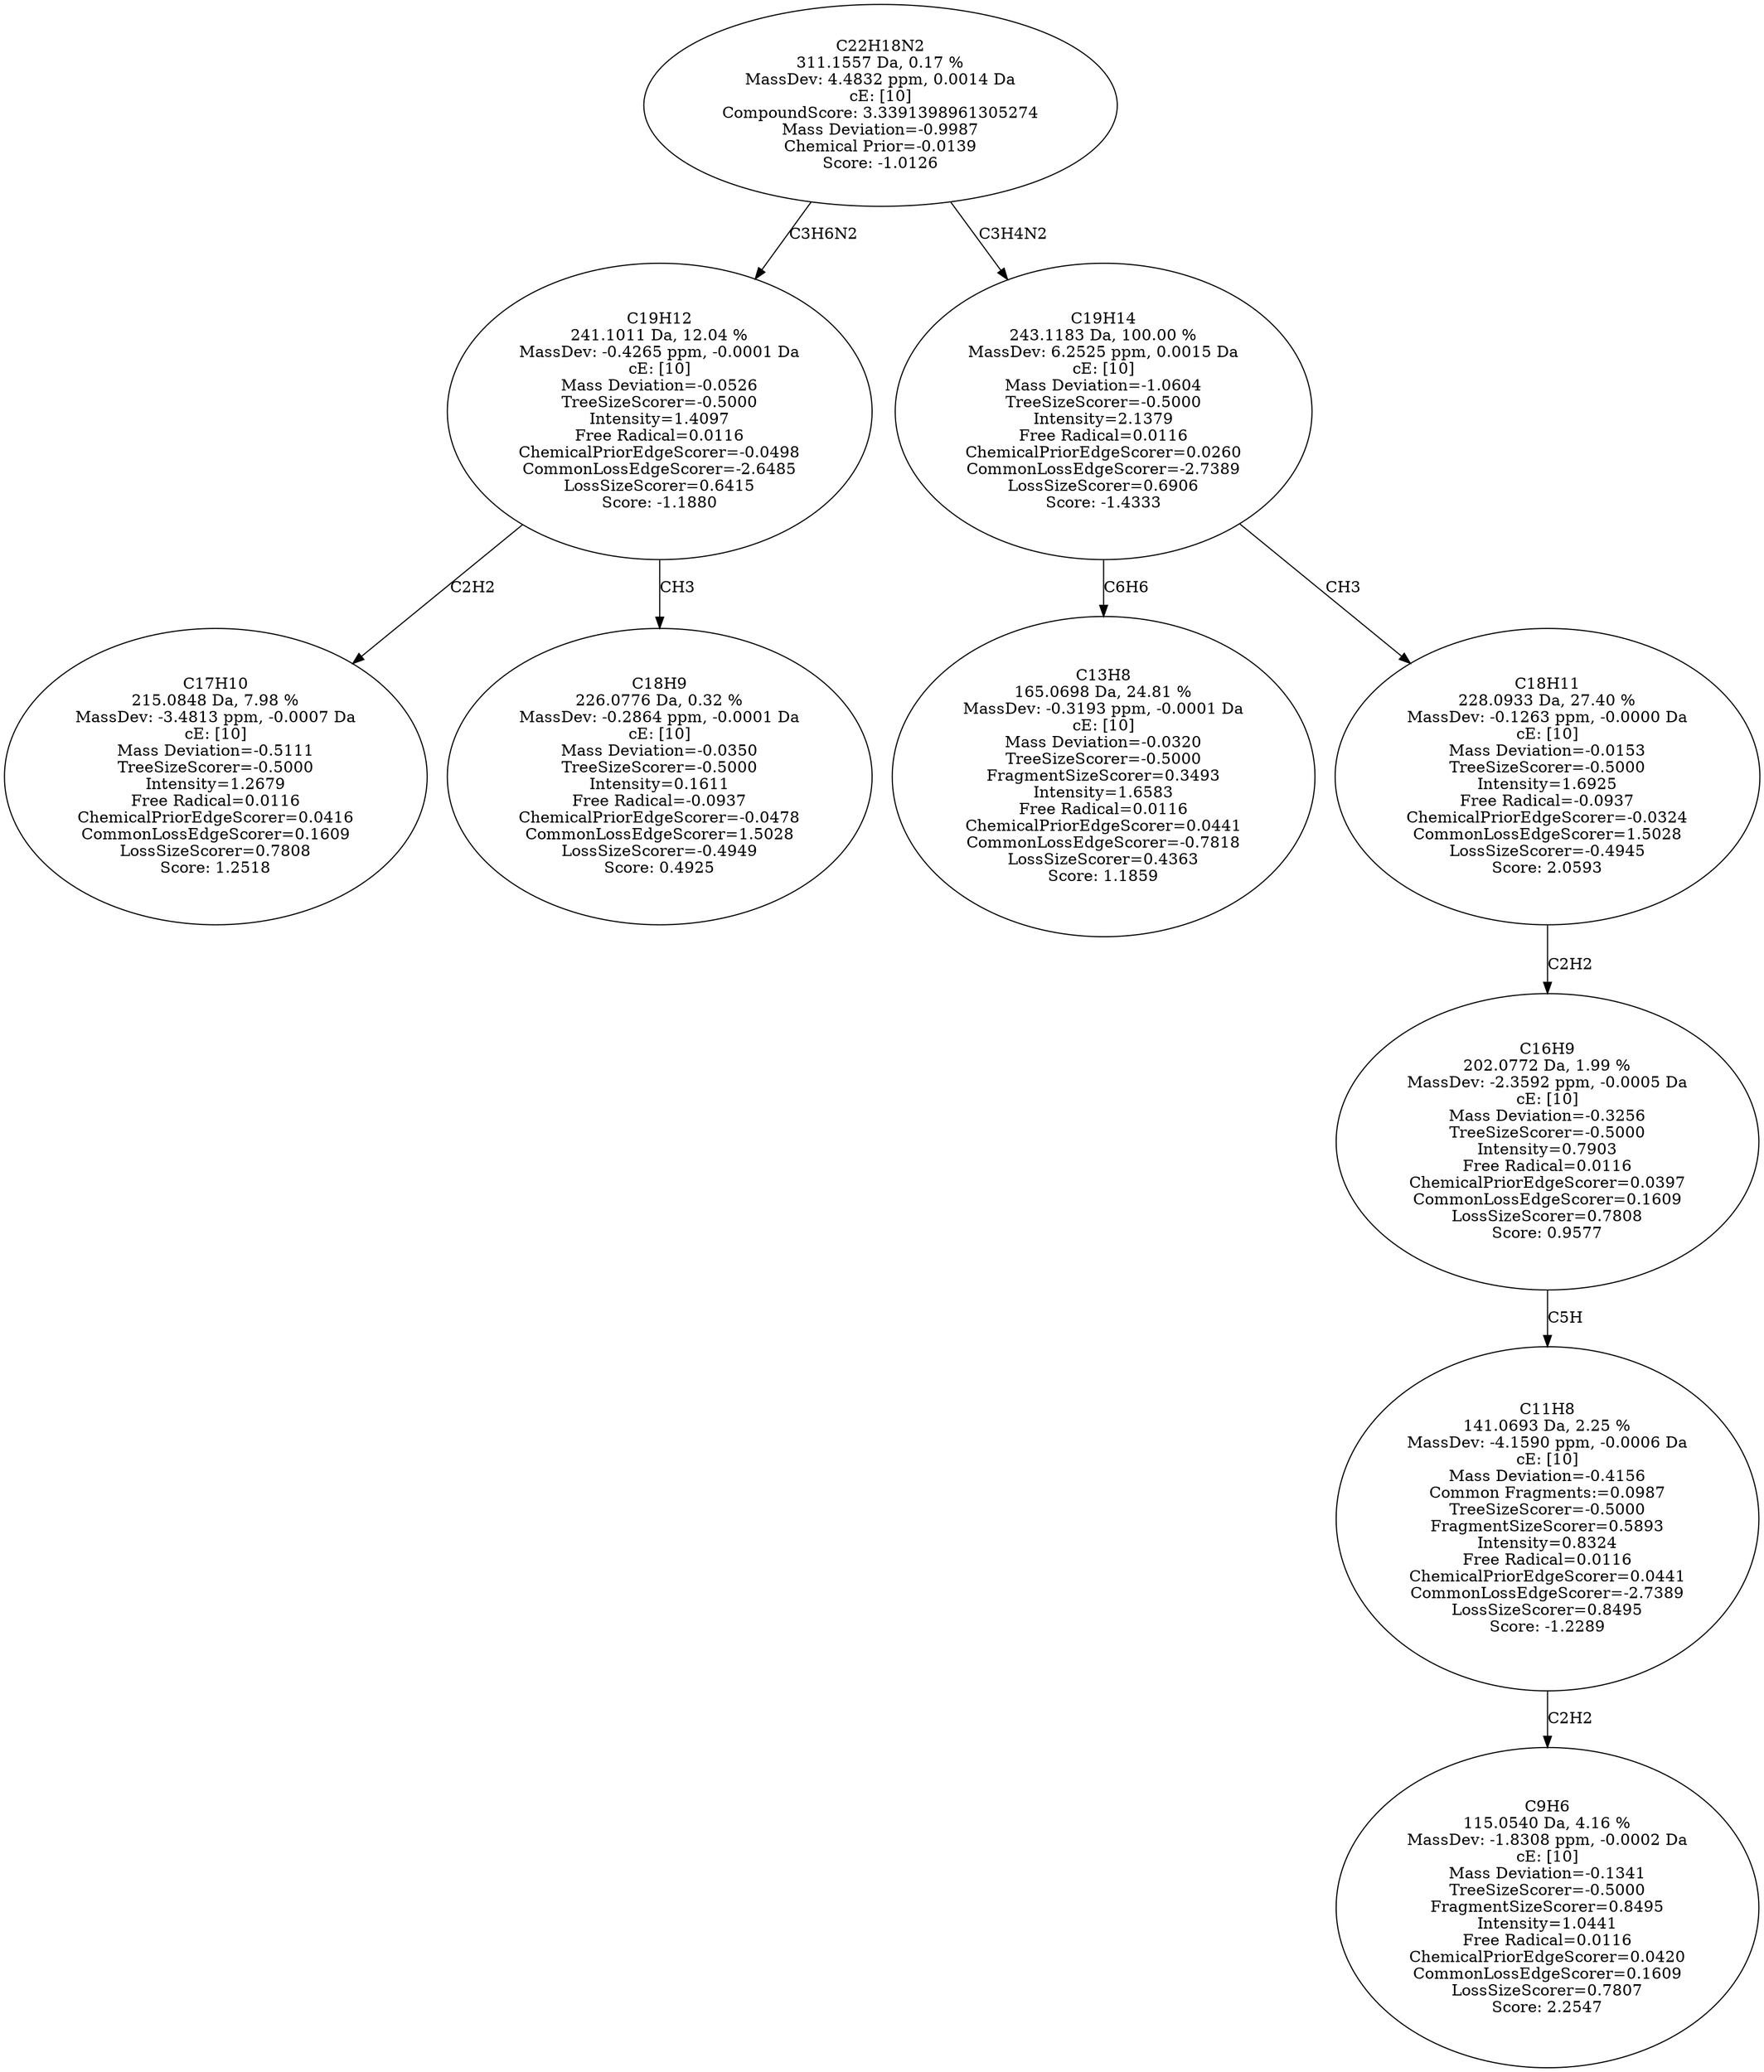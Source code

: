 strict digraph {
v1 [label="C17H10\n215.0848 Da, 7.98 %\nMassDev: -3.4813 ppm, -0.0007 Da\ncE: [10]\nMass Deviation=-0.5111\nTreeSizeScorer=-0.5000\nIntensity=1.2679\nFree Radical=0.0116\nChemicalPriorEdgeScorer=0.0416\nCommonLossEdgeScorer=0.1609\nLossSizeScorer=0.7808\nScore: 1.2518"];
v2 [label="C18H9\n226.0776 Da, 0.32 %\nMassDev: -0.2864 ppm, -0.0001 Da\ncE: [10]\nMass Deviation=-0.0350\nTreeSizeScorer=-0.5000\nIntensity=0.1611\nFree Radical=-0.0937\nChemicalPriorEdgeScorer=-0.0478\nCommonLossEdgeScorer=1.5028\nLossSizeScorer=-0.4949\nScore: 0.4925"];
v3 [label="C19H12\n241.1011 Da, 12.04 %\nMassDev: -0.4265 ppm, -0.0001 Da\ncE: [10]\nMass Deviation=-0.0526\nTreeSizeScorer=-0.5000\nIntensity=1.4097\nFree Radical=0.0116\nChemicalPriorEdgeScorer=-0.0498\nCommonLossEdgeScorer=-2.6485\nLossSizeScorer=0.6415\nScore: -1.1880"];
v4 [label="C13H8\n165.0698 Da, 24.81 %\nMassDev: -0.3193 ppm, -0.0001 Da\ncE: [10]\nMass Deviation=-0.0320\nTreeSizeScorer=-0.5000\nFragmentSizeScorer=0.3493\nIntensity=1.6583\nFree Radical=0.0116\nChemicalPriorEdgeScorer=0.0441\nCommonLossEdgeScorer=-0.7818\nLossSizeScorer=0.4363\nScore: 1.1859"];
v5 [label="C9H6\n115.0540 Da, 4.16 %\nMassDev: -1.8308 ppm, -0.0002 Da\ncE: [10]\nMass Deviation=-0.1341\nTreeSizeScorer=-0.5000\nFragmentSizeScorer=0.8495\nIntensity=1.0441\nFree Radical=0.0116\nChemicalPriorEdgeScorer=0.0420\nCommonLossEdgeScorer=0.1609\nLossSizeScorer=0.7807\nScore: 2.2547"];
v6 [label="C11H8\n141.0693 Da, 2.25 %\nMassDev: -4.1590 ppm, -0.0006 Da\ncE: [10]\nMass Deviation=-0.4156\nCommon Fragments:=0.0987\nTreeSizeScorer=-0.5000\nFragmentSizeScorer=0.5893\nIntensity=0.8324\nFree Radical=0.0116\nChemicalPriorEdgeScorer=0.0441\nCommonLossEdgeScorer=-2.7389\nLossSizeScorer=0.8495\nScore: -1.2289"];
v7 [label="C16H9\n202.0772 Da, 1.99 %\nMassDev: -2.3592 ppm, -0.0005 Da\ncE: [10]\nMass Deviation=-0.3256\nTreeSizeScorer=-0.5000\nIntensity=0.7903\nFree Radical=0.0116\nChemicalPriorEdgeScorer=0.0397\nCommonLossEdgeScorer=0.1609\nLossSizeScorer=0.7808\nScore: 0.9577"];
v8 [label="C18H11\n228.0933 Da, 27.40 %\nMassDev: -0.1263 ppm, -0.0000 Da\ncE: [10]\nMass Deviation=-0.0153\nTreeSizeScorer=-0.5000\nIntensity=1.6925\nFree Radical=-0.0937\nChemicalPriorEdgeScorer=-0.0324\nCommonLossEdgeScorer=1.5028\nLossSizeScorer=-0.4945\nScore: 2.0593"];
v9 [label="C19H14\n243.1183 Da, 100.00 %\nMassDev: 6.2525 ppm, 0.0015 Da\ncE: [10]\nMass Deviation=-1.0604\nTreeSizeScorer=-0.5000\nIntensity=2.1379\nFree Radical=0.0116\nChemicalPriorEdgeScorer=0.0260\nCommonLossEdgeScorer=-2.7389\nLossSizeScorer=0.6906\nScore: -1.4333"];
v10 [label="C22H18N2\n311.1557 Da, 0.17 %\nMassDev: 4.4832 ppm, 0.0014 Da\ncE: [10]\nCompoundScore: 3.3391398961305274\nMass Deviation=-0.9987\nChemical Prior=-0.0139\nScore: -1.0126"];
v3 -> v1 [label="C2H2"];
v3 -> v2 [label="CH3"];
v10 -> v3 [label="C3H6N2"];
v9 -> v4 [label="C6H6"];
v6 -> v5 [label="C2H2"];
v7 -> v6 [label="C5H"];
v8 -> v7 [label="C2H2"];
v9 -> v8 [label="CH3"];
v10 -> v9 [label="C3H4N2"];
}